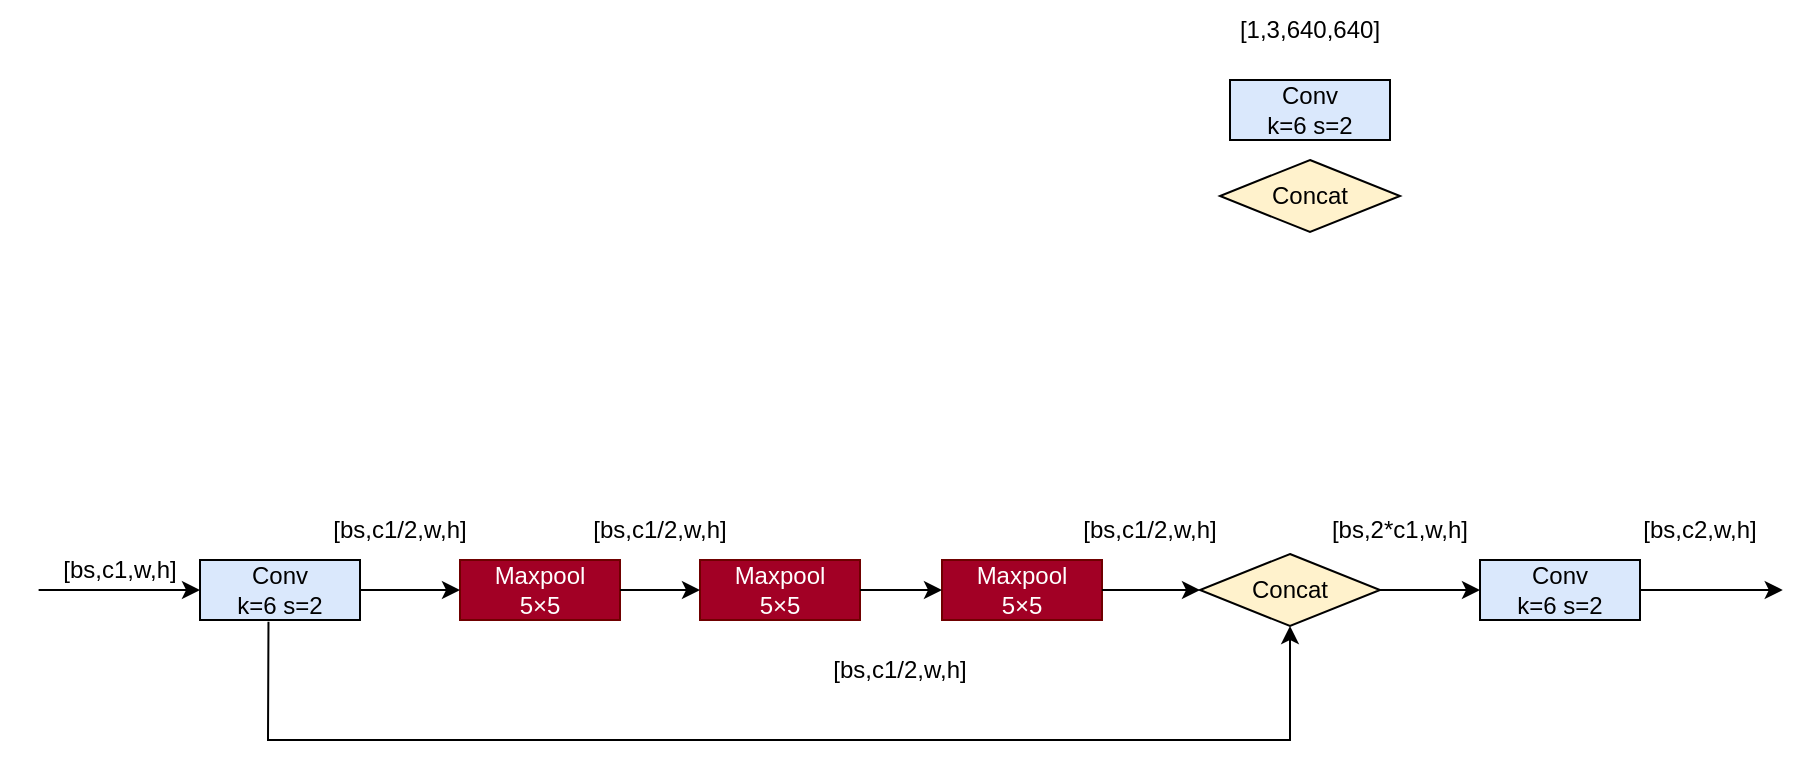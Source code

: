 <mxfile version="21.3.2" type="github">
  <diagram name="第 1 页" id="RSp3KDEHoxh-OFUfuOCe">
    <mxGraphModel dx="1099" dy="617" grid="1" gridSize="10" guides="1" tooltips="1" connect="1" arrows="1" fold="1" page="1" pageScale="1" pageWidth="827" pageHeight="1169" math="0" shadow="0">
      <root>
        <mxCell id="0" />
        <mxCell id="1" parent="0" />
        <mxCell id="sUZADojSoTXHIQ3Wr3C0-1" value="[1,3,640,640]" style="rounded=0;whiteSpace=wrap;html=1;fillColor=none;strokeColor=none;" vertex="1" parent="1">
          <mxGeometry x="1365" y="70" width="120" height="30" as="geometry" />
        </mxCell>
        <mxCell id="sUZADojSoTXHIQ3Wr3C0-2" value="Conv&lt;br&gt;k=6 s=2" style="rounded=0;whiteSpace=wrap;html=1;fillColor=#dae8fc;strokeColor=#000000;" vertex="1" parent="1">
          <mxGeometry x="1385" y="110" width="80" height="30" as="geometry" />
        </mxCell>
        <mxCell id="sUZADojSoTXHIQ3Wr3C0-3" value="Concat" style="rhombus;whiteSpace=wrap;html=1;fillColor=#fff2cc;strokeColor=#000000;" vertex="1" parent="1">
          <mxGeometry x="1380" y="150" width="90" height="36" as="geometry" />
        </mxCell>
        <mxCell id="sUZADojSoTXHIQ3Wr3C0-4" value="Conv&lt;br&gt;k=6 s=2" style="rounded=0;whiteSpace=wrap;html=1;fillColor=#dae8fc;strokeColor=#000000;" vertex="1" parent="1">
          <mxGeometry x="870" y="350" width="80" height="30" as="geometry" />
        </mxCell>
        <mxCell id="sUZADojSoTXHIQ3Wr3C0-5" value="Conv&lt;br&gt;k=6 s=2" style="rounded=0;whiteSpace=wrap;html=1;fillColor=#dae8fc;strokeColor=#000000;" vertex="1" parent="1">
          <mxGeometry x="1510" y="350" width="80" height="30" as="geometry" />
        </mxCell>
        <mxCell id="sUZADojSoTXHIQ3Wr3C0-6" value="Concat" style="rhombus;whiteSpace=wrap;html=1;fillColor=#fff2cc;strokeColor=#000000;" vertex="1" parent="1">
          <mxGeometry x="1370" y="347" width="90" height="36" as="geometry" />
        </mxCell>
        <mxCell id="sUZADojSoTXHIQ3Wr3C0-7" value="Maxpool&lt;br&gt;5×5" style="rounded=0;whiteSpace=wrap;html=1;fillColor=#a20025;strokeColor=#6F0000;fontColor=#ffffff;" vertex="1" parent="1">
          <mxGeometry x="1241" y="350" width="80" height="30" as="geometry" />
        </mxCell>
        <mxCell id="sUZADojSoTXHIQ3Wr3C0-8" value="Maxpool&lt;br&gt;5×5" style="rounded=0;whiteSpace=wrap;html=1;fillColor=#a20025;strokeColor=#6F0000;fontColor=#ffffff;" vertex="1" parent="1">
          <mxGeometry x="1000" y="350" width="80" height="30" as="geometry" />
        </mxCell>
        <mxCell id="sUZADojSoTXHIQ3Wr3C0-9" value="Maxpool&lt;br&gt;5×5" style="rounded=0;whiteSpace=wrap;html=1;fillColor=#a20025;strokeColor=#6F0000;fontColor=#ffffff;" vertex="1" parent="1">
          <mxGeometry x="1120" y="350" width="80" height="30" as="geometry" />
        </mxCell>
        <mxCell id="sUZADojSoTXHIQ3Wr3C0-10" value="" style="endArrow=classic;html=1;rounded=0;entryX=0;entryY=0.5;entryDx=0;entryDy=0;" edge="1" parent="1" target="sUZADojSoTXHIQ3Wr3C0-4">
          <mxGeometry width="50" height="50" relative="1" as="geometry">
            <mxPoint x="789.31" y="365" as="sourcePoint" />
            <mxPoint x="1160" y="220" as="targetPoint" />
          </mxGeometry>
        </mxCell>
        <mxCell id="sUZADojSoTXHIQ3Wr3C0-12" value="" style="endArrow=classic;html=1;rounded=0;" edge="1" parent="1" source="sUZADojSoTXHIQ3Wr3C0-4" target="sUZADojSoTXHIQ3Wr3C0-8">
          <mxGeometry width="50" height="50" relative="1" as="geometry">
            <mxPoint x="799.31" y="375" as="sourcePoint" />
            <mxPoint x="880" y="375" as="targetPoint" />
          </mxGeometry>
        </mxCell>
        <mxCell id="sUZADojSoTXHIQ3Wr3C0-13" value="" style="endArrow=classic;html=1;rounded=0;" edge="1" parent="1" source="sUZADojSoTXHIQ3Wr3C0-8" target="sUZADojSoTXHIQ3Wr3C0-9">
          <mxGeometry width="50" height="50" relative="1" as="geometry">
            <mxPoint x="809.31" y="385" as="sourcePoint" />
            <mxPoint x="890" y="385" as="targetPoint" />
          </mxGeometry>
        </mxCell>
        <mxCell id="sUZADojSoTXHIQ3Wr3C0-14" value="" style="endArrow=classic;html=1;rounded=0;" edge="1" parent="1" source="sUZADojSoTXHIQ3Wr3C0-9" target="sUZADojSoTXHIQ3Wr3C0-7">
          <mxGeometry width="50" height="50" relative="1" as="geometry">
            <mxPoint x="819.31" y="395" as="sourcePoint" />
            <mxPoint x="900" y="395" as="targetPoint" />
          </mxGeometry>
        </mxCell>
        <mxCell id="sUZADojSoTXHIQ3Wr3C0-15" value="" style="endArrow=classic;html=1;rounded=0;" edge="1" parent="1" source="sUZADojSoTXHIQ3Wr3C0-7" target="sUZADojSoTXHIQ3Wr3C0-6">
          <mxGeometry width="50" height="50" relative="1" as="geometry">
            <mxPoint x="829.31" y="405" as="sourcePoint" />
            <mxPoint x="910" y="405" as="targetPoint" />
          </mxGeometry>
        </mxCell>
        <mxCell id="sUZADojSoTXHIQ3Wr3C0-16" value="" style="endArrow=classic;html=1;rounded=0;" edge="1" parent="1" source="sUZADojSoTXHIQ3Wr3C0-6" target="sUZADojSoTXHIQ3Wr3C0-5">
          <mxGeometry width="50" height="50" relative="1" as="geometry">
            <mxPoint x="839.31" y="415" as="sourcePoint" />
            <mxPoint x="920" y="415" as="targetPoint" />
          </mxGeometry>
        </mxCell>
        <mxCell id="sUZADojSoTXHIQ3Wr3C0-17" value="" style="endArrow=classic;html=1;rounded=0;entryX=0.5;entryY=1;entryDx=0;entryDy=0;exitX=0.428;exitY=1.031;exitDx=0;exitDy=0;exitPerimeter=0;" edge="1" parent="1" source="sUZADojSoTXHIQ3Wr3C0-4" target="sUZADojSoTXHIQ3Wr3C0-6">
          <mxGeometry width="50" height="50" relative="1" as="geometry">
            <mxPoint x="849.31" y="425" as="sourcePoint" />
            <mxPoint x="930" y="425" as="targetPoint" />
            <Array as="points">
              <mxPoint x="904" y="440" />
              <mxPoint x="1415" y="440" />
            </Array>
          </mxGeometry>
        </mxCell>
        <mxCell id="sUZADojSoTXHIQ3Wr3C0-18" value="[bs,c1,w,h]" style="rounded=0;whiteSpace=wrap;html=1;fillColor=none;strokeColor=none;" vertex="1" parent="1">
          <mxGeometry x="770" y="340" width="120" height="30" as="geometry" />
        </mxCell>
        <mxCell id="sUZADojSoTXHIQ3Wr3C0-19" value="[bs,c1/2,w,h]" style="rounded=0;whiteSpace=wrap;html=1;fillColor=none;strokeColor=none;" vertex="1" parent="1">
          <mxGeometry x="930" y="320" width="80" height="30" as="geometry" />
        </mxCell>
        <mxCell id="sUZADojSoTXHIQ3Wr3C0-20" value="[bs,c1/2,w,h]" style="rounded=0;whiteSpace=wrap;html=1;fillColor=none;strokeColor=none;" vertex="1" parent="1">
          <mxGeometry x="1060" y="320" width="80" height="30" as="geometry" />
        </mxCell>
        <mxCell id="sUZADojSoTXHIQ3Wr3C0-21" value="[bs,c1/2,w,h]" style="rounded=0;whiteSpace=wrap;html=1;fillColor=none;strokeColor=none;" vertex="1" parent="1">
          <mxGeometry x="1180" y="390" width="80" height="30" as="geometry" />
        </mxCell>
        <mxCell id="sUZADojSoTXHIQ3Wr3C0-22" value="[bs,c1/2,w,h]" style="rounded=0;whiteSpace=wrap;html=1;fillColor=none;strokeColor=none;" vertex="1" parent="1">
          <mxGeometry x="1305" y="320" width="80" height="30" as="geometry" />
        </mxCell>
        <mxCell id="sUZADojSoTXHIQ3Wr3C0-23" value="[bs,2*c1,w,h]" style="rounded=0;whiteSpace=wrap;html=1;fillColor=none;strokeColor=none;" vertex="1" parent="1">
          <mxGeometry x="1430" y="320" width="80" height="30" as="geometry" />
        </mxCell>
        <mxCell id="sUZADojSoTXHIQ3Wr3C0-24" value="[bs,c2,w,h]" style="rounded=0;whiteSpace=wrap;html=1;fillColor=none;strokeColor=none;" vertex="1" parent="1">
          <mxGeometry x="1580" y="320" width="80" height="30" as="geometry" />
        </mxCell>
        <mxCell id="sUZADojSoTXHIQ3Wr3C0-25" value="" style="endArrow=classic;html=1;rounded=0;exitX=1;exitY=0.5;exitDx=0;exitDy=0;" edge="1" parent="1" source="sUZADojSoTXHIQ3Wr3C0-5">
          <mxGeometry width="50" height="50" relative="1" as="geometry">
            <mxPoint x="1470" y="375" as="sourcePoint" />
            <mxPoint x="1661.379" y="365" as="targetPoint" />
          </mxGeometry>
        </mxCell>
      </root>
    </mxGraphModel>
  </diagram>
</mxfile>
